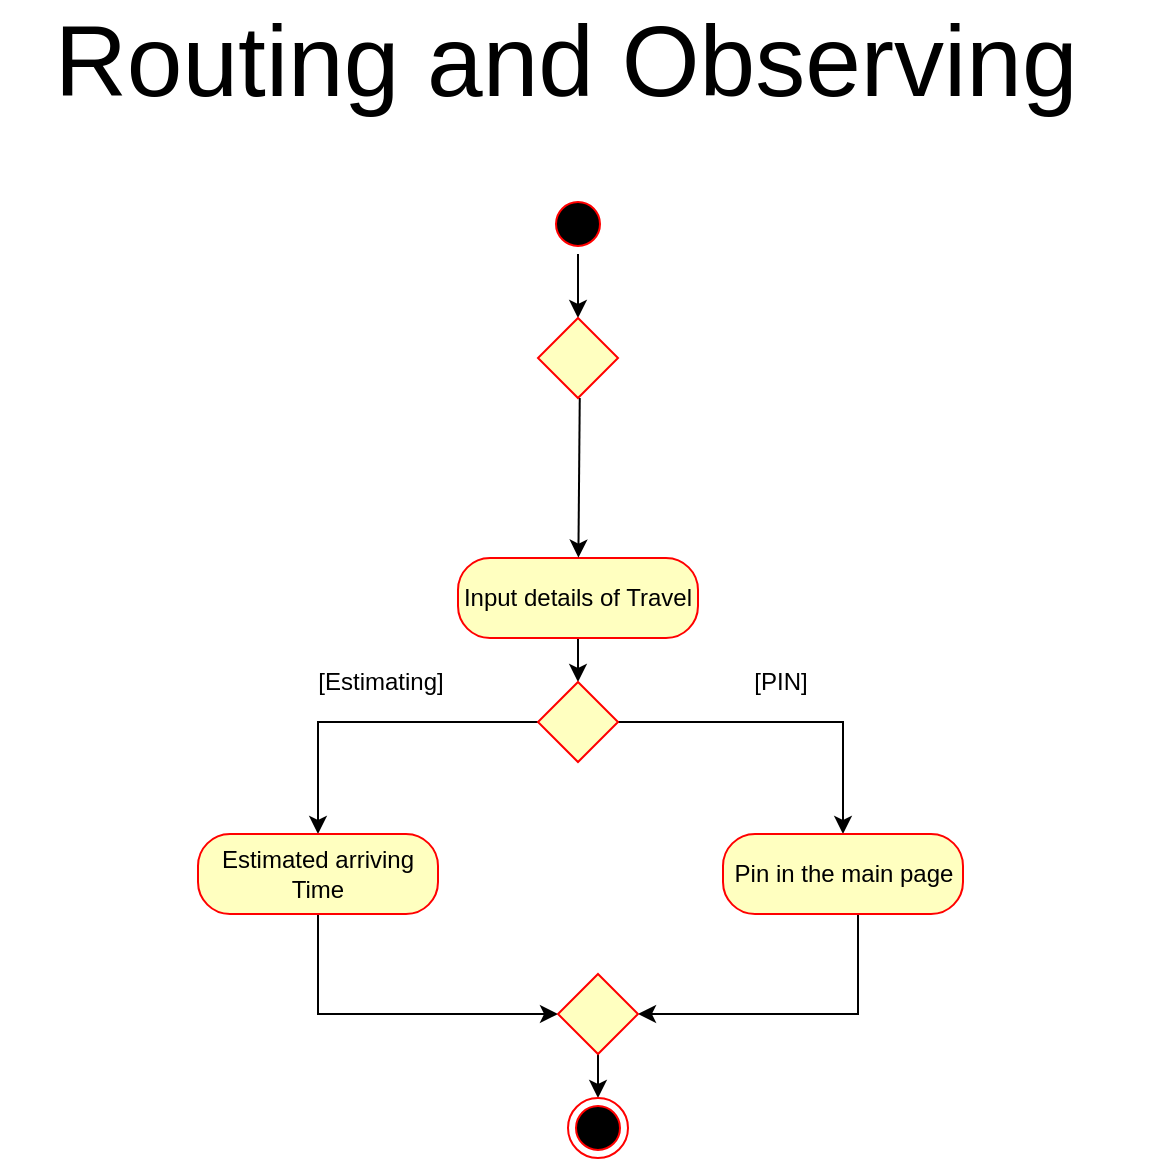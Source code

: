 <mxfile version="10.6.0" type="github"><diagram id="VY8Jy91O7XTdwGQgjgCd" name="Page-1"><mxGraphModel dx="530" dy="685" grid="1" gridSize="10" guides="1" tooltips="1" connect="1" arrows="1" fold="1" page="1" pageScale="1" pageWidth="291" pageHeight="413" math="0" shadow="0"><root><mxCell id="0"/><mxCell id="1" parent="0"/><mxCell id="eGhjWnVum71nbpg6xejx-44" style="edgeStyle=orthogonalEdgeStyle;rounded=0;orthogonalLoop=1;jettySize=auto;html=1;exitX=0.5;exitY=1;exitDx=0;exitDy=0;entryX=0.5;entryY=0;entryDx=0;entryDy=0;" edge="1" parent="1" source="eGhjWnVum71nbpg6xejx-11" target="eGhjWnVum71nbpg6xejx-18"><mxGeometry relative="1" as="geometry"/></mxCell><mxCell id="eGhjWnVum71nbpg6xejx-11" value="Input details of Travel" style="rounded=1;whiteSpace=wrap;html=1;arcSize=40;fontColor=#000000;fillColor=#ffffc0;strokeColor=#ff0000;" vertex="1" parent="1"><mxGeometry x="539" y="357" width="120" height="40" as="geometry"/></mxCell><mxCell id="eGhjWnVum71nbpg6xejx-42" style="edgeStyle=orthogonalEdgeStyle;rounded=0;orthogonalLoop=1;jettySize=auto;html=1;exitX=0;exitY=0.5;exitDx=0;exitDy=0;entryX=0.5;entryY=0;entryDx=0;entryDy=0;" edge="1" parent="1" source="eGhjWnVum71nbpg6xejx-18" target="eGhjWnVum71nbpg6xejx-20"><mxGeometry relative="1" as="geometry"/></mxCell><mxCell id="eGhjWnVum71nbpg6xejx-47" value="[Estimating]" style="text;html=1;resizable=0;points=[];align=center;verticalAlign=middle;labelBackgroundColor=#ffffff;" vertex="1" connectable="0" parent="eGhjWnVum71nbpg6xejx-42"><mxGeometry x="-0.008" relative="1" as="geometry"><mxPoint x="3" y="-20" as="offset"/></mxGeometry></mxCell><mxCell id="eGhjWnVum71nbpg6xejx-43" style="edgeStyle=orthogonalEdgeStyle;rounded=0;orthogonalLoop=1;jettySize=auto;html=1;exitX=1;exitY=0.5;exitDx=0;exitDy=0;entryX=0.5;entryY=0;entryDx=0;entryDy=0;" edge="1" parent="1" source="eGhjWnVum71nbpg6xejx-18" target="eGhjWnVum71nbpg6xejx-24"><mxGeometry relative="1" as="geometry"/></mxCell><mxCell id="eGhjWnVum71nbpg6xejx-46" value="[PIN]" style="text;html=1;resizable=0;points=[];align=center;verticalAlign=middle;labelBackgroundColor=#ffffff;" vertex="1" connectable="0" parent="eGhjWnVum71nbpg6xejx-43"><mxGeometry x="-0.081" y="-2" relative="1" as="geometry"><mxPoint x="3" y="-22" as="offset"/></mxGeometry></mxCell><mxCell id="eGhjWnVum71nbpg6xejx-18" value="" style="shape=rhombus;html=1;verticalLabelPosition=top;verticalAlignment=bottom;fillColor=#FFFFC0;strokeColor=#FF0000;" vertex="1" parent="1"><mxGeometry x="579" y="419" width="40" height="40" as="geometry"/></mxCell><mxCell id="eGhjWnVum71nbpg6xejx-19" style="edgeStyle=orthogonalEdgeStyle;rounded=0;orthogonalLoop=1;jettySize=auto;html=1;entryX=0;entryY=0.5;entryDx=0;entryDy=0;" edge="1" parent="1" source="eGhjWnVum71nbpg6xejx-20" target="eGhjWnVum71nbpg6xejx-26"><mxGeometry relative="1" as="geometry"><Array as="points"><mxPoint x="469" y="585"/></Array></mxGeometry></mxCell><mxCell id="eGhjWnVum71nbpg6xejx-20" value="&lt;span&gt;Estimated arriving Time&lt;/span&gt;" style="rounded=1;whiteSpace=wrap;html=1;arcSize=40;fontColor=#000000;fillColor=#ffffc0;strokeColor=#ff0000;" vertex="1" parent="1"><mxGeometry x="409" y="495" width="120" height="40" as="geometry"/></mxCell><mxCell id="eGhjWnVum71nbpg6xejx-23" style="edgeStyle=orthogonalEdgeStyle;rounded=0;orthogonalLoop=1;jettySize=auto;html=1;entryX=1;entryY=0.5;entryDx=0;entryDy=0;" edge="1" parent="1" source="eGhjWnVum71nbpg6xejx-24" target="eGhjWnVum71nbpg6xejx-26"><mxGeometry relative="1" as="geometry"><Array as="points"><mxPoint x="739" y="505"/></Array></mxGeometry></mxCell><mxCell id="eGhjWnVum71nbpg6xejx-24" value="Pin in the main page" style="rounded=1;whiteSpace=wrap;html=1;arcSize=40;fontColor=#000000;fillColor=#ffffc0;strokeColor=#ff0000;" vertex="1" parent="1"><mxGeometry x="671.5" y="495" width="120" height="40" as="geometry"/></mxCell><mxCell id="eGhjWnVum71nbpg6xejx-45" style="edgeStyle=orthogonalEdgeStyle;rounded=0;orthogonalLoop=1;jettySize=auto;html=1;exitX=0.5;exitY=1;exitDx=0;exitDy=0;entryX=0.5;entryY=0;entryDx=0;entryDy=0;" edge="1" parent="1" source="eGhjWnVum71nbpg6xejx-26" target="eGhjWnVum71nbpg6xejx-31"><mxGeometry relative="1" as="geometry"/></mxCell><mxCell id="eGhjWnVum71nbpg6xejx-26" value="" style="shape=rhombus;html=1;verticalLabelPosition=top;verticalAlignment=bottom;fillColor=#FFFFC0;strokeColor=#FF0000;" vertex="1" parent="1"><mxGeometry x="589" y="565" width="40" height="40" as="geometry"/></mxCell><mxCell id="eGhjWnVum71nbpg6xejx-39" style="edgeStyle=orthogonalEdgeStyle;rounded=0;orthogonalLoop=1;jettySize=auto;html=1;exitX=0.5;exitY=1;exitDx=0;exitDy=0;entryX=0.5;entryY=0;entryDx=0;entryDy=0;" edge="1" parent="1" source="eGhjWnVum71nbpg6xejx-30" target="eGhjWnVum71nbpg6xejx-36"><mxGeometry relative="1" as="geometry"/></mxCell><mxCell id="eGhjWnVum71nbpg6xejx-30" value="" style="ellipse;html=1;shape=startState;fillColor=#000000;strokeColor=#ff0000;labelBackgroundColor=none;" vertex="1" parent="1"><mxGeometry x="584" y="175" width="30" height="30" as="geometry"/></mxCell><mxCell id="eGhjWnVum71nbpg6xejx-31" value="" style="ellipse;html=1;shape=endState;fillColor=#000000;strokeColor=#ff0000;" vertex="1" parent="1"><mxGeometry x="594" y="627" width="30" height="30" as="geometry"/></mxCell><mxCell id="eGhjWnVum71nbpg6xejx-35" style="edgeStyle=orthogonalEdgeStyle;rounded=0;orthogonalLoop=1;jettySize=auto;html=1;entryX=0.5;entryY=0;entryDx=0;entryDy=0;" edge="1" parent="1"><mxGeometry relative="1" as="geometry"><mxPoint x="599.879" y="277" as="sourcePoint"/><mxPoint x="599.19" y="356.828" as="targetPoint"/><Array as="points"><mxPoint x="599" y="277"/><mxPoint x="599" y="317"/></Array></mxGeometry></mxCell><mxCell id="eGhjWnVum71nbpg6xejx-36" value="" style="shape=rhombus;html=1;verticalLabelPosition=top;verticalAlignment=bottom;fillColor=#FFFFC0;strokeColor=#FF0000;" vertex="1" parent="1"><mxGeometry x="579" y="237" width="40" height="40" as="geometry"/></mxCell><mxCell id="eGhjWnVum71nbpg6xejx-40" value="&lt;font style=&quot;font-size: 50px&quot;&gt;Routing and Observing&amp;nbsp;&lt;/font&gt;" style="text;html=1;strokeColor=none;fillColor=none;align=center;verticalAlign=middle;whiteSpace=wrap;rounded=0;" vertex="1" parent="1"><mxGeometry x="310" y="98" width="580" height="20" as="geometry"/></mxCell></root></mxGraphModel></diagram></mxfile>
